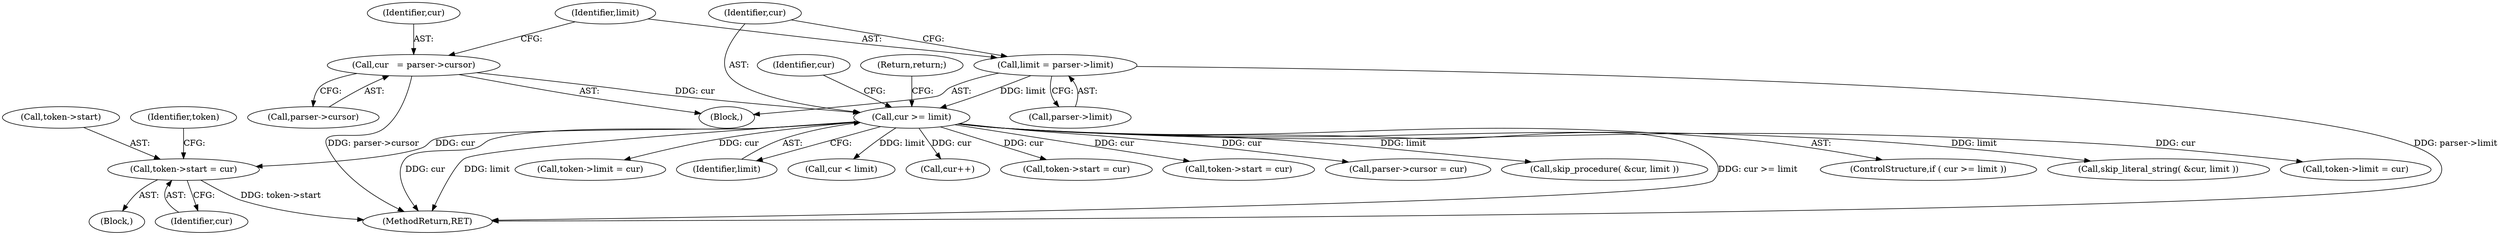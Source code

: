 digraph "0_savannah_3774fc08b502c3e685afca098b6e8a195aded6a0@pointer" {
"1000396" [label="(Call,token->start = cur)"];
"1000259" [label="(Call,cur >= limit)"];
"1000248" [label="(Call,cur   = parser->cursor)"];
"1000253" [label="(Call,limit = parser->limit)"];
"1000227" [label="(Block,)"];
"1000255" [label="(Call,parser->limit)"];
"1000258" [label="(ControlStructure,if ( cur >= limit ))"];
"1000400" [label="(Identifier,cur)"];
"1000254" [label="(Identifier,limit)"];
"1000280" [label="(Call,skip_literal_string( &cur, limit ))"];
"1000265" [label="(Identifier,cur)"];
"1000285" [label="(Call,token->limit = cur)"];
"1000309" [label="(Call,token->limit = cur)"];
"1000253" [label="(Call,limit = parser->limit)"];
"1000261" [label="(Identifier,limit)"];
"1000266" [label="(Block,)"];
"1000344" [label="(Call,cur < limit)"];
"1000250" [label="(Call,parser->cursor)"];
"1000397" [label="(Call,token->start)"];
"1000248" [label="(Call,cur   = parser->cursor)"];
"1000259" [label="(Call,cur >= limit)"];
"1000328" [label="(Call,cur++)"];
"1000249" [label="(Identifier,cur)"];
"1000273" [label="(Call,token->start = cur)"];
"1000260" [label="(Identifier,cur)"];
"1000297" [label="(Call,token->start = cur)"];
"1000450" [label="(MethodReturn,RET)"];
"1000445" [label="(Call,parser->cursor = cur)"];
"1000304" [label="(Call,skip_procedure( &cur, limit ))"];
"1000396" [label="(Call,token->start = cur)"];
"1000403" [label="(Identifier,token)"];
"1000262" [label="(Return,return;)"];
"1000396" -> "1000266"  [label="AST: "];
"1000396" -> "1000400"  [label="CFG: "];
"1000397" -> "1000396"  [label="AST: "];
"1000400" -> "1000396"  [label="AST: "];
"1000403" -> "1000396"  [label="CFG: "];
"1000396" -> "1000450"  [label="DDG: token->start"];
"1000259" -> "1000396"  [label="DDG: cur"];
"1000259" -> "1000258"  [label="AST: "];
"1000259" -> "1000261"  [label="CFG: "];
"1000260" -> "1000259"  [label="AST: "];
"1000261" -> "1000259"  [label="AST: "];
"1000262" -> "1000259"  [label="CFG: "];
"1000265" -> "1000259"  [label="CFG: "];
"1000259" -> "1000450"  [label="DDG: cur >= limit"];
"1000259" -> "1000450"  [label="DDG: cur"];
"1000259" -> "1000450"  [label="DDG: limit"];
"1000248" -> "1000259"  [label="DDG: cur"];
"1000253" -> "1000259"  [label="DDG: limit"];
"1000259" -> "1000273"  [label="DDG: cur"];
"1000259" -> "1000280"  [label="DDG: limit"];
"1000259" -> "1000285"  [label="DDG: cur"];
"1000259" -> "1000297"  [label="DDG: cur"];
"1000259" -> "1000304"  [label="DDG: limit"];
"1000259" -> "1000309"  [label="DDG: cur"];
"1000259" -> "1000328"  [label="DDG: cur"];
"1000259" -> "1000344"  [label="DDG: limit"];
"1000259" -> "1000445"  [label="DDG: cur"];
"1000248" -> "1000227"  [label="AST: "];
"1000248" -> "1000250"  [label="CFG: "];
"1000249" -> "1000248"  [label="AST: "];
"1000250" -> "1000248"  [label="AST: "];
"1000254" -> "1000248"  [label="CFG: "];
"1000248" -> "1000450"  [label="DDG: parser->cursor"];
"1000253" -> "1000227"  [label="AST: "];
"1000253" -> "1000255"  [label="CFG: "];
"1000254" -> "1000253"  [label="AST: "];
"1000255" -> "1000253"  [label="AST: "];
"1000260" -> "1000253"  [label="CFG: "];
"1000253" -> "1000450"  [label="DDG: parser->limit"];
}
